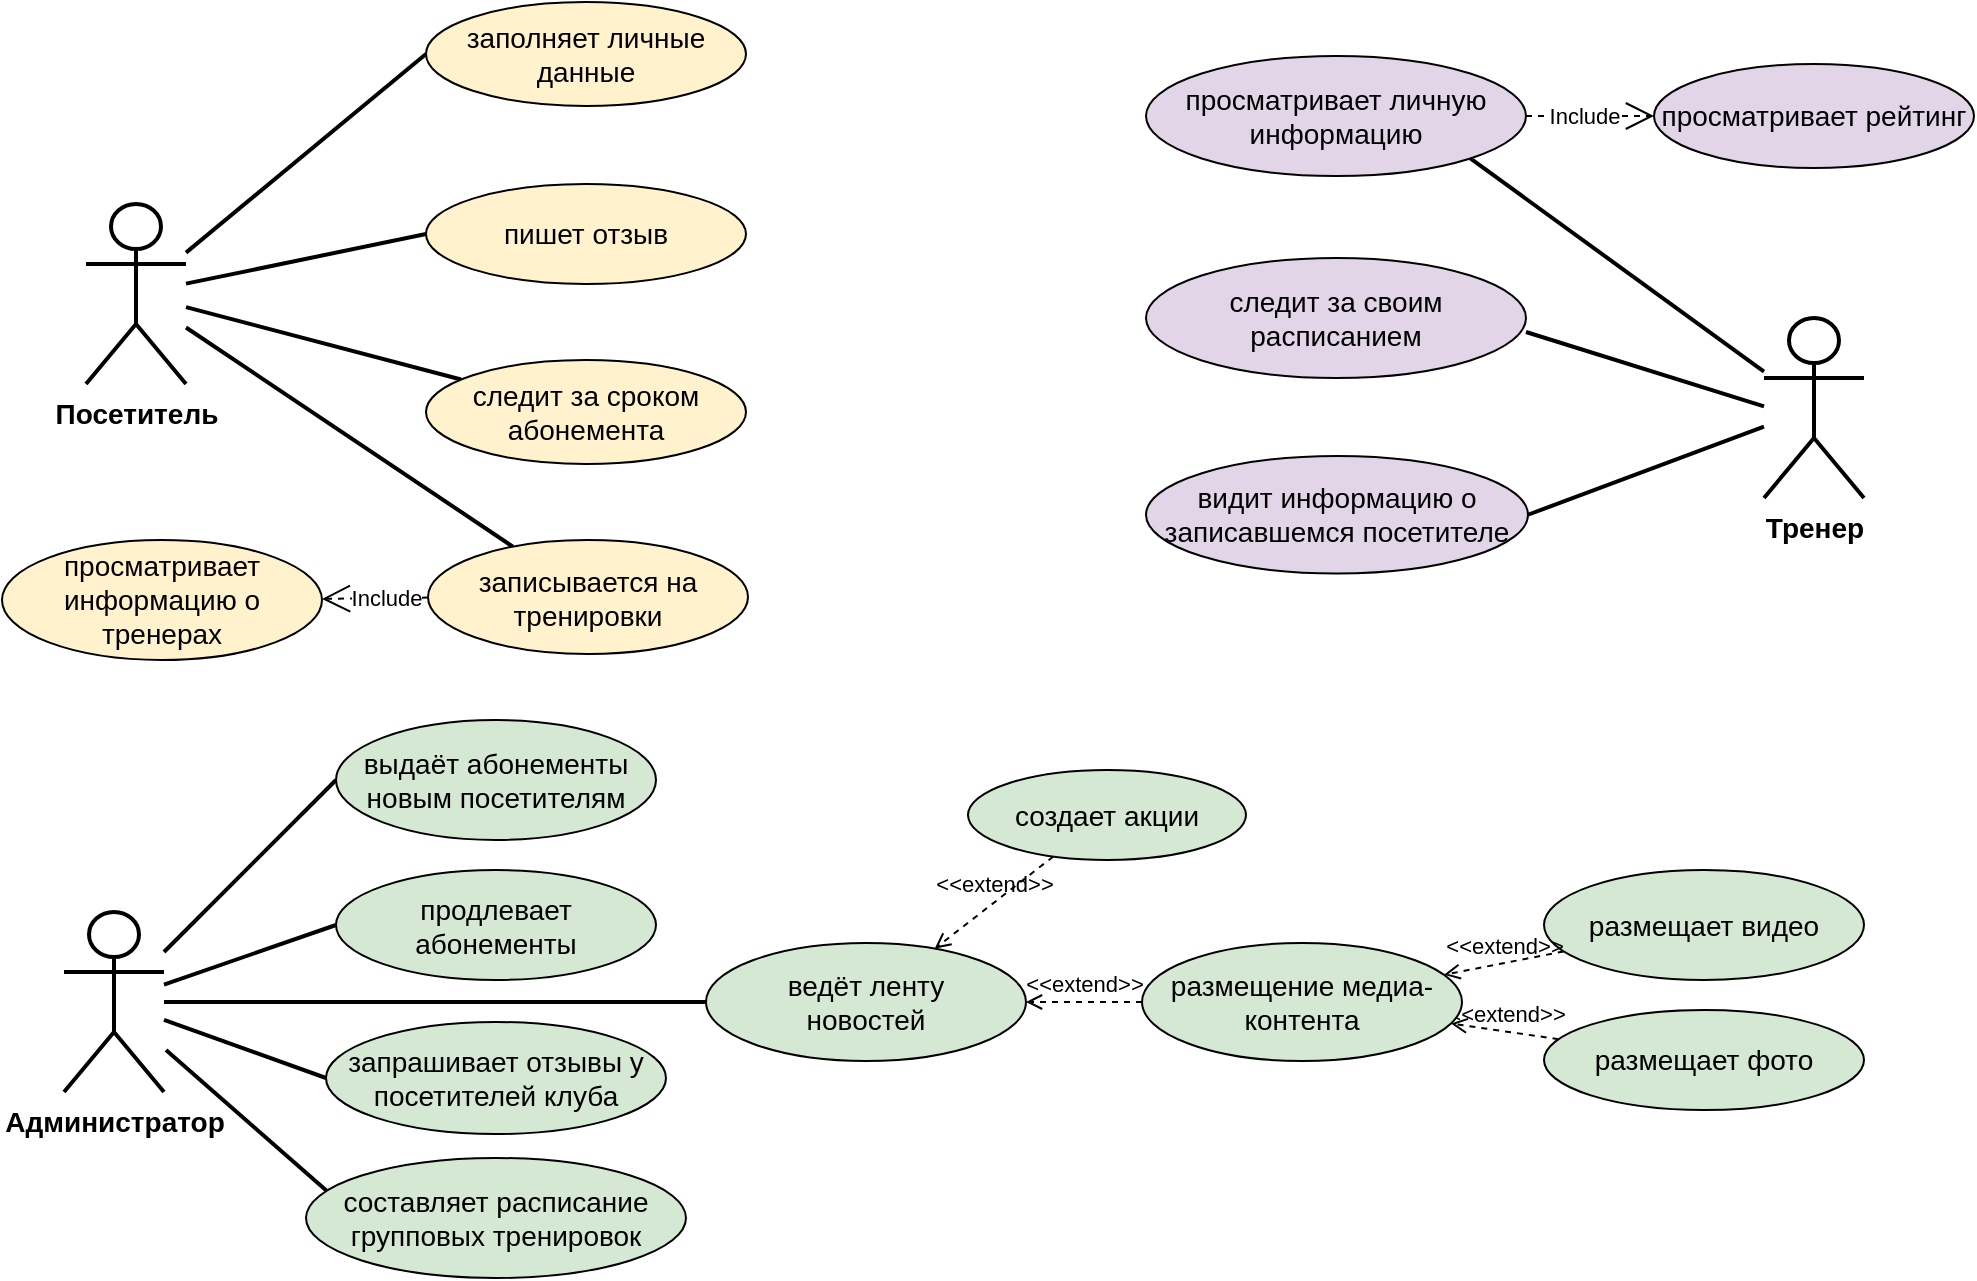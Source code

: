 <mxfile version="13.9.9" type="device"><diagram id="RXkYxC6cQjv5jpIJ6nsY" name="Страница 1"><mxGraphModel dx="1086" dy="626" grid="1" gridSize="10" guides="1" tooltips="1" connect="1" arrows="1" fold="1" page="1" pageScale="1" pageWidth="1169" pageHeight="827" math="0" shadow="0"><root><mxCell id="0"/><mxCell id="1" parent="0"/><mxCell id="OSpaoH0WrOeUTf2976jx-5" style="edgeStyle=none;orthogonalLoop=1;jettySize=auto;html=1;endArrow=none;strokeWidth=2;" parent="1" source="jTPdTnIN6dEd3ZTVsYPK-1" target="jTPdTnIN6dEd3ZTVsYPK-52" edge="1"><mxGeometry relative="1" as="geometry"/></mxCell><mxCell id="jTPdTnIN6dEd3ZTVsYPK-1" value="&lt;font style=&quot;font-size: 14px&quot;&gt;&lt;b&gt;Посетитель&lt;/b&gt;&lt;/font&gt;" style="shape=umlActor;verticalLabelPosition=bottom;verticalAlign=top;html=1;outlineConnect=0;strokeWidth=2;" parent="1" vertex="1"><mxGeometry x="130" y="222" width="50" height="90" as="geometry"/></mxCell><mxCell id="jTPdTnIN6dEd3ZTVsYPK-16" value="&lt;font style=&quot;font-size: 14px&quot;&gt;&lt;b&gt;Тренер&lt;/b&gt;&lt;br&gt;&lt;/font&gt;" style="shape=umlActor;verticalLabelPosition=bottom;verticalAlign=top;html=1;outlineConnect=0;strokeWidth=2;" parent="1" vertex="1"><mxGeometry x="969" y="279" width="50" height="90" as="geometry"/></mxCell><mxCell id="OSpaoH0WrOeUTf2976jx-8" style="edgeStyle=none;orthogonalLoop=1;jettySize=auto;html=1;endArrow=none;exitX=1;exitY=0.5;exitDx=0;exitDy=0;strokeWidth=2;" parent="1" source="jTPdTnIN6dEd3ZTVsYPK-25" target="jTPdTnIN6dEd3ZTVsYPK-16" edge="1"><mxGeometry relative="1" as="geometry"/></mxCell><mxCell id="jTPdTnIN6dEd3ZTVsYPK-25" value="&lt;span style=&quot;font-size: 14px&quot;&gt;видит информацию о записавшемся посетителе&lt;/span&gt;" style="ellipse;whiteSpace=wrap;html=1;strokeWidth=1;fillColor=#e1d5e7;" parent="1" vertex="1"><mxGeometry x="660" y="348" width="191" height="58.75" as="geometry"/></mxCell><mxCell id="OSpaoH0WrOeUTf2976jx-7" style="edgeStyle=none;orthogonalLoop=1;jettySize=auto;html=1;endArrow=none;exitX=1;exitY=0.5;exitDx=0;exitDy=0;strokeWidth=2;" parent="1" edge="1"><mxGeometry relative="1" as="geometry"><mxPoint x="850" y="286" as="sourcePoint"/><mxPoint x="969" y="323.188" as="targetPoint"/></mxGeometry></mxCell><mxCell id="jTPdTnIN6dEd3ZTVsYPK-27" value="&lt;span style=&quot;font-size: 14px&quot;&gt;следит за своим расписанием&lt;/span&gt;" style="ellipse;whiteSpace=wrap;html=1;fillColor=#e1d5e7;strokeWidth=1;" parent="1" vertex="1"><mxGeometry x="660" y="249" width="190" height="60" as="geometry"/></mxCell><mxCell id="OSpaoH0WrOeUTf2976jx-4" style="edgeStyle=none;orthogonalLoop=1;jettySize=auto;html=1;endArrow=none;strokeWidth=2;entryX=0;entryY=0.5;entryDx=0;entryDy=0;" parent="1" source="jTPdTnIN6dEd3ZTVsYPK-30" target="j2f5RlAU4n6Chb1C06js-9" edge="1"><mxGeometry relative="1" as="geometry"><mxPoint x="-265" y="521" as="targetPoint"/></mxGeometry></mxCell><mxCell id="jTPdTnIN6dEd3ZTVsYPK-30" value="&lt;font style=&quot;font-size: 14px&quot;&gt;&lt;b&gt;Администратор&lt;/b&gt;&lt;/font&gt;" style="shape=umlActor;verticalLabelPosition=bottom;verticalAlign=top;html=1;outlineConnect=0;strokeWidth=2;" parent="1" vertex="1"><mxGeometry x="119" y="576" width="50" height="90" as="geometry"/></mxCell><mxCell id="OSpaoH0WrOeUTf2976jx-3" style="edgeStyle=none;orthogonalLoop=1;jettySize=auto;html=1;endArrow=none;strokeWidth=2;" parent="1" source="jTPdTnIN6dEd3ZTVsYPK-46" target="jTPdTnIN6dEd3ZTVsYPK-1" edge="1"><mxGeometry relative="1" as="geometry"/></mxCell><mxCell id="jTPdTnIN6dEd3ZTVsYPK-46" value="&lt;font style=&quot;font-size: 14px&quot;&gt;следит за сроком абонемента&lt;br&gt;&lt;/font&gt;" style="ellipse;whiteSpace=wrap;html=1;strokeWidth=1;fillColor=#fff2cc;" parent="1" vertex="1"><mxGeometry x="300" y="300" width="160" height="52" as="geometry"/></mxCell><mxCell id="jTPdTnIN6dEd3ZTVsYPK-50" value="&lt;span style=&quot;font-size: 14px&quot;&gt;просматривает информацию о тренерах&lt;/span&gt;" style="ellipse;whiteSpace=wrap;html=1;fillColor=#fff2cc;" parent="1" vertex="1"><mxGeometry x="88" y="390" width="160" height="60" as="geometry"/></mxCell><mxCell id="jTPdTnIN6dEd3ZTVsYPK-52" value="&lt;span style=&quot;font-size: 14px&quot;&gt;записывается на тренировки&lt;/span&gt;" style="ellipse;whiteSpace=wrap;html=1;fillColor=#fff2cc;" parent="1" vertex="1"><mxGeometry x="301" y="390" width="160" height="57" as="geometry"/></mxCell><mxCell id="jTPdTnIN6dEd3ZTVsYPK-54" value="&lt;font style=&quot;font-size: 14px&quot;&gt;продлевает абонементы&lt;br&gt;&lt;/font&gt;" style="ellipse;whiteSpace=wrap;html=1;fillColor=#d5e8d4;" parent="1" vertex="1"><mxGeometry x="255" y="555" width="160" height="55" as="geometry"/></mxCell><mxCell id="jTPdTnIN6dEd3ZTVsYPK-55" value="" style="endArrow=none;html=1;strokeWidth=2;entryX=0;entryY=0.5;entryDx=0;entryDy=0;" parent="1" source="jTPdTnIN6dEd3ZTVsYPK-30" target="jTPdTnIN6dEd3ZTVsYPK-54" edge="1"><mxGeometry width="50" height="50" relative="1" as="geometry"><mxPoint x="-315" y="630" as="sourcePoint"/><mxPoint x="-195" y="557" as="targetPoint"/></mxGeometry></mxCell><mxCell id="jTPdTnIN6dEd3ZTVsYPK-57" value="&lt;span style=&quot;font-size: 14px&quot;&gt;запрашивает отзывы у посетителей клуба&lt;/span&gt;" style="ellipse;whiteSpace=wrap;html=1;fillColor=#d5e8d4;" parent="1" vertex="1"><mxGeometry x="250" y="631" width="170" height="56" as="geometry"/></mxCell><mxCell id="jTPdTnIN6dEd3ZTVsYPK-58" value="&lt;div&gt;&lt;span style=&quot;font-size: 14px&quot;&gt;ведёт ленту&lt;/span&gt;&lt;/div&gt;&lt;div&gt;&lt;span style=&quot;font-size: 14px&quot;&gt;новостей&lt;/span&gt;&lt;/div&gt;&lt;div&gt;&lt;span style=&quot;font-size: 14px&quot;&gt;&lt;/span&gt;&lt;/div&gt;" style="ellipse;whiteSpace=wrap;html=1;fillColor=#d5e8d4;" parent="1" vertex="1"><mxGeometry x="440" y="591.5" width="160" height="59" as="geometry"/></mxCell><mxCell id="jTPdTnIN6dEd3ZTVsYPK-59" value="" style="endArrow=none;html=1;strokeWidth=2;" parent="1" source="jTPdTnIN6dEd3ZTVsYPK-30" target="jTPdTnIN6dEd3ZTVsYPK-58" edge="1"><mxGeometry width="50" height="50" relative="1" as="geometry"><mxPoint x="-262" y="711" as="sourcePoint"/><mxPoint x="-182" y="711" as="targetPoint"/></mxGeometry></mxCell><mxCell id="j2f5RlAU4n6Chb1C06js-1" value="Include" style="endArrow=open;endSize=12;dashed=1;html=1;targetPerimeterSpacing=0;" parent="1" source="jTPdTnIN6dEd3ZTVsYPK-52" target="jTPdTnIN6dEd3ZTVsYPK-50" edge="1"><mxGeometry x="-0.2" width="160" relative="1" as="geometry"><mxPoint x="850" y="518" as="sourcePoint"/><mxPoint x="520" y="398" as="targetPoint"/><Array as="points"/><mxPoint as="offset"/></mxGeometry></mxCell><mxCell id="j2f5RlAU4n6Chb1C06js-5" value="" style="endArrow=none;html=1;entryX=0;entryY=0.5;entryDx=0;entryDy=0;strokeWidth=2;" parent="1" source="jTPdTnIN6dEd3ZTVsYPK-30" target="jTPdTnIN6dEd3ZTVsYPK-57" edge="1"><mxGeometry width="50" height="50" relative="1" as="geometry"><mxPoint x="-275" y="655" as="sourcePoint"/><mxPoint x="-195" y="755" as="targetPoint"/></mxGeometry></mxCell><mxCell id="j2f5RlAU4n6Chb1C06js-6" value="" style="endArrow=none;html=1;entryX=0.058;entryY=0.283;entryDx=0;entryDy=0;entryPerimeter=0;endSize=6;strokeWidth=2;" parent="1" target="j2f5RlAU4n6Chb1C06js-7" edge="1"><mxGeometry width="50" height="50" relative="1" as="geometry"><mxPoint x="170" y="645" as="sourcePoint"/><mxPoint x="-195" y="855" as="targetPoint"/></mxGeometry></mxCell><mxCell id="j2f5RlAU4n6Chb1C06js-7" value="&lt;span style=&quot;font-size: 14px&quot;&gt;составляет расписание групповых тренировок&lt;/span&gt;" style="ellipse;whiteSpace=wrap;html=1;fillColor=#d5e8d4;" parent="1" vertex="1"><mxGeometry x="240" y="699" width="190" height="60" as="geometry"/></mxCell><mxCell id="j2f5RlAU4n6Chb1C06js-9" value="&lt;font style=&quot;font-size: 14px&quot;&gt;выдаёт абонементы новым посетителям&lt;br&gt;&lt;/font&gt;" style="ellipse;whiteSpace=wrap;html=1;fillColor=#d5e8d4;" parent="1" vertex="1"><mxGeometry x="255" y="480" width="160" height="60" as="geometry"/></mxCell><mxCell id="OSpaoH0WrOeUTf2976jx-10" value="&amp;lt;&amp;lt;extend&amp;gt;&amp;gt;" style="html=1;verticalAlign=bottom;labelBackgroundColor=none;endArrow=open;endFill=0;dashed=1;" parent="1" source="OSpaoH0WrOeUTf2976jx-11" target="jTPdTnIN6dEd3ZTVsYPK-58" edge="1"><mxGeometry width="160" relative="1" as="geometry"><mxPoint x="-51" y="950" as="sourcePoint"/><mxPoint x="109" y="950" as="targetPoint"/></mxGeometry></mxCell><mxCell id="OSpaoH0WrOeUTf2976jx-11" value="создает акции" style="ellipse;whiteSpace=wrap;html=1;fontSize=14;fillColor=#d5e8d4;" parent="1" vertex="1"><mxGeometry x="571" y="505" width="139" height="45" as="geometry"/></mxCell><mxCell id="OSpaoH0WrOeUTf2976jx-13" value="размещает фото" style="ellipse;whiteSpace=wrap;html=1;fontSize=14;fillColor=#d5e8d4;" parent="1" vertex="1"><mxGeometry x="859" y="625" width="160" height="50" as="geometry"/></mxCell><mxCell id="OSpaoH0WrOeUTf2976jx-14" value="размещает видео" style="ellipse;whiteSpace=wrap;html=1;fontSize=14;fillColor=#d5e8d4;" parent="1" vertex="1"><mxGeometry x="859" y="555" width="160" height="55" as="geometry"/></mxCell><mxCell id="OSpaoH0WrOeUTf2976jx-16" value="&amp;lt;&amp;lt;extend&amp;gt;&amp;gt;" style="html=1;verticalAlign=bottom;labelBackgroundColor=none;endArrow=open;endFill=0;dashed=1;" parent="1" source="OSpaoH0WrOeUTf2976jx-13" target="OSpaoH0WrOeUTf2976jx-19" edge="1"><mxGeometry width="160" relative="1" as="geometry"><mxPoint x="76.272" y="1039.376" as="sourcePoint"/><mxPoint x="18.82" y="909.619" as="targetPoint"/></mxGeometry></mxCell><mxCell id="OSpaoH0WrOeUTf2976jx-17" value="&amp;lt;&amp;lt;extend&amp;gt;&amp;gt;" style="html=1;verticalAlign=bottom;labelBackgroundColor=none;endArrow=open;endFill=0;dashed=1;" parent="1" source="OSpaoH0WrOeUTf2976jx-14" target="OSpaoH0WrOeUTf2976jx-19" edge="1"><mxGeometry width="160" relative="1" as="geometry"><mxPoint x="149.412" y="973.865" as="sourcePoint"/><mxPoint x="45.401" y="906.174" as="targetPoint"/></mxGeometry></mxCell><mxCell id="OSpaoH0WrOeUTf2976jx-19" value="размещение медиа-контента" style="ellipse;whiteSpace=wrap;html=1;fontSize=14;fillColor=#d5e8d4;" parent="1" vertex="1"><mxGeometry x="658" y="591.5" width="160" height="59" as="geometry"/></mxCell><mxCell id="OSpaoH0WrOeUTf2976jx-20" value="&amp;lt;&amp;lt;extend&amp;gt;&amp;gt;" style="html=1;verticalAlign=bottom;labelBackgroundColor=none;endArrow=open;endFill=0;dashed=1;" parent="1" source="OSpaoH0WrOeUTf2976jx-19" target="jTPdTnIN6dEd3ZTVsYPK-58" edge="1"><mxGeometry width="160" relative="1" as="geometry"><mxPoint x="594.593" y="535.768" as="sourcePoint"/><mxPoint x="498.042" y="604.853" as="targetPoint"/></mxGeometry></mxCell><mxCell id="KKNY9if5O-PfTVueg0qy-1" value="&lt;font style=&quot;font-size: 14px&quot;&gt;пишет отзыв&lt;/font&gt;" style="ellipse;whiteSpace=wrap;html=1;strokeWidth=1;fillColor=#fff2cc;" parent="1" vertex="1"><mxGeometry x="300" y="212" width="160" height="50" as="geometry"/></mxCell><mxCell id="KKNY9if5O-PfTVueg0qy-2" style="edgeStyle=none;orthogonalLoop=1;jettySize=auto;html=1;endArrow=none;exitX=0;exitY=0.5;exitDx=0;exitDy=0;strokeWidth=2;" parent="1" source="KKNY9if5O-PfTVueg0qy-1" target="jTPdTnIN6dEd3ZTVsYPK-1" edge="1"><mxGeometry relative="1" as="geometry"><mxPoint x="291.215" y="224.208" as="sourcePoint"/><mxPoint x="230" y="220" as="targetPoint"/></mxGeometry></mxCell><mxCell id="KKNY9if5O-PfTVueg0qy-3" value="&lt;span style=&quot;font-size: 14px&quot;&gt;заполняет личные данные&lt;/span&gt;" style="ellipse;whiteSpace=wrap;html=1;strokeWidth=1;fillColor=#fff2cc;" parent="1" vertex="1"><mxGeometry x="300" y="121" width="160" height="52" as="geometry"/></mxCell><mxCell id="KKNY9if5O-PfTVueg0qy-4" style="edgeStyle=none;orthogonalLoop=1;jettySize=auto;html=1;endArrow=none;exitX=0;exitY=0.5;exitDx=0;exitDy=0;strokeWidth=2;" parent="1" source="KKNY9if5O-PfTVueg0qy-3" target="jTPdTnIN6dEd3ZTVsYPK-1" edge="1"><mxGeometry relative="1" as="geometry"><mxPoint x="265" y="137" as="sourcePoint"/><mxPoint x="210" y="110" as="targetPoint"/></mxGeometry></mxCell><mxCell id="KKNY9if5O-PfTVueg0qy-5" value="&lt;span style=&quot;font-size: 14px&quot;&gt;просматривает личную информацию&lt;/span&gt;" style="ellipse;whiteSpace=wrap;html=1;fillColor=#e1d5e7;strokeWidth=1;" parent="1" vertex="1"><mxGeometry x="660" y="148" width="190" height="60" as="geometry"/></mxCell><mxCell id="KKNY9if5O-PfTVueg0qy-6" value="Include" style="endArrow=open;endSize=12;dashed=1;html=1;targetPerimeterSpacing=0;entryX=0;entryY=0.5;entryDx=0;entryDy=0;exitX=1;exitY=0.5;exitDx=0;exitDy=0;" parent="1" edge="1" target="KKNY9if5O-PfTVueg0qy-7" source="KKNY9if5O-PfTVueg0qy-5"><mxGeometry x="-0.104" width="160" relative="1" as="geometry"><mxPoint x="890" y="157" as="sourcePoint"/><mxPoint x="910" y="167" as="targetPoint"/><Array as="points"/><mxPoint as="offset"/></mxGeometry></mxCell><mxCell id="KKNY9if5O-PfTVueg0qy-7" value="&lt;span style=&quot;font-size: 14px&quot;&gt;просматривает рейтинг&lt;/span&gt;" style="ellipse;whiteSpace=wrap;html=1;fillColor=#e1d5e7;strokeWidth=1;" parent="1" vertex="1"><mxGeometry x="914" y="152" width="160" height="52" as="geometry"/></mxCell><mxCell id="Nb8ceq1lGi9bwdNZ9wHr-1" value="" style="endArrow=none;html=1;strokeWidth=2;exitX=1;exitY=1;exitDx=0;exitDy=0;" edge="1" parent="1" source="KKNY9if5O-PfTVueg0qy-5" target="jTPdTnIN6dEd3ZTVsYPK-16"><mxGeometry width="50" height="50" relative="1" as="geometry"><mxPoint x="580" y="230" as="sourcePoint"/><mxPoint x="950" y="250" as="targetPoint"/></mxGeometry></mxCell></root></mxGraphModel></diagram></mxfile>